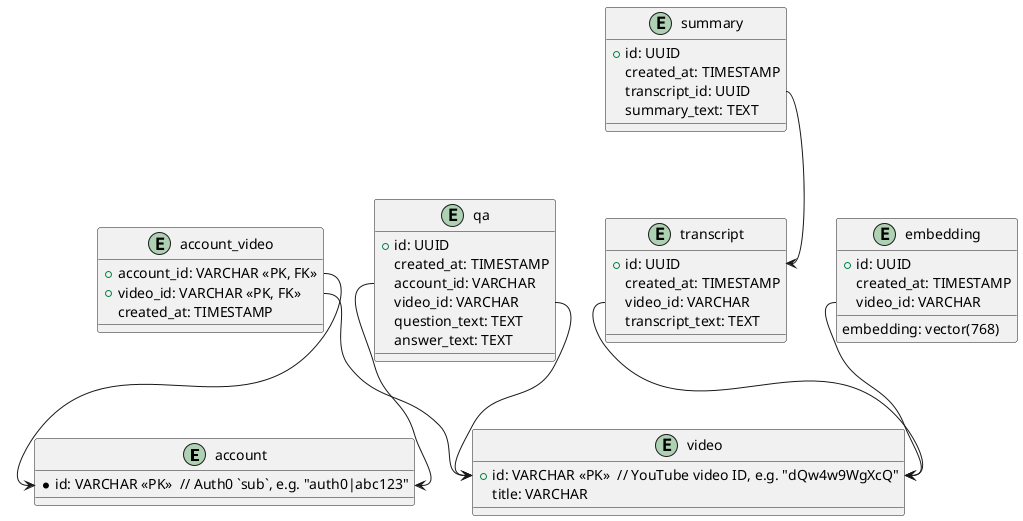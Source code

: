 @startuml

entity "account" {
  *id: VARCHAR <<PK>>  // Auth0 `sub`, e.g. "auth0|abc123"
}

entity "video" {
  +id: VARCHAR <<PK>>  // YouTube video ID, e.g. "dQw4w9WgXcQ"
  title: VARCHAR
}

entity "account_video" {
  +account_id: VARCHAR <<PK, FK>>
  +video_id: VARCHAR <<PK, FK>>
  created_at: TIMESTAMP
}

entity "transcript" {
  +id: UUID
  created_at: TIMESTAMP
  video_id: VARCHAR
  transcript_text: TEXT
}

entity "summary" {
  +id: UUID
  created_at: TIMESTAMP
  transcript_id: UUID
  summary_text: TEXT
}

entity "qa" {
  +id: UUID
  created_at: TIMESTAMP
  account_id: VARCHAR
  video_id: VARCHAR
  question_text: TEXT
  answer_text: TEXT
}

entity "embedding" {
  +id: UUID
  created_at: TIMESTAMP
  video_id: VARCHAR
  embedding: vector(768)
}

'account-video relationship
account_video::account_id --> account::id
account_video::video_id --> video::id

'video-transcript relationship
transcript::video_id --> video::id

'video-summary relationship
summary::transcript_id --> transcript::id

'video-qa relationship
qa::video_id --> video::id
qa::account_id --> account::id

'video-embedding relationship
embedding::video_id --> video::id

@enduml